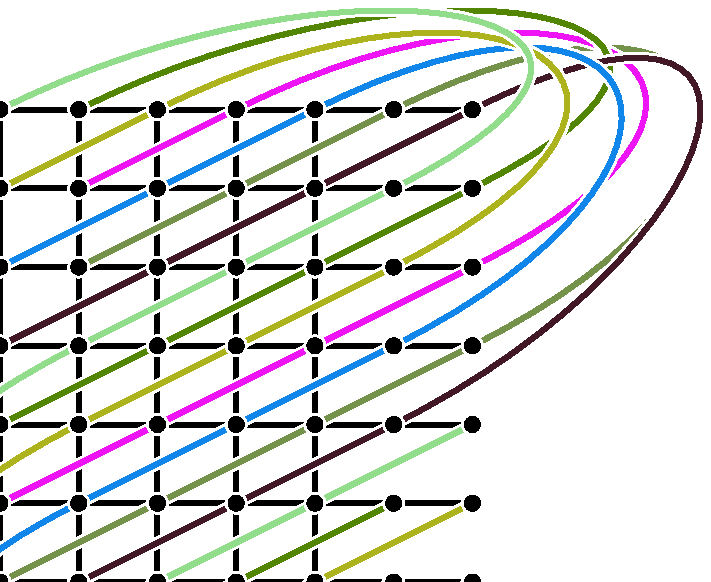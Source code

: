 beginfig(1);

    tracingonline := 1;
    numeric u, N;
    N := 7;
    u := 1cm;


    vardef sort_by_min(expr l)(suffix p) = 
        path swp;
        for i=0 upto l-1: 
            for j=i+1 upto l:
                show(j);
                if (ypart point 0 of p[i]) < (ypart point 0 of p[j]):
                    swp := p[i];
                    p[i] := p[j];
                    p[j] := swp;
                fi;
            endfor;
        endfor;
        p
    enddef;

    def build_line(expr d, b) = 
        numeric ii;
        ii := 0;
        path pp[];
        pair r, q;
        pp[ii] := (0,b);
        for i=0 upto N-1:
            q := point length(pp[ii]) of pp[ii] + d;
            r := (xpart q mod N, ypart q mod N);
            if q=r:
                pp[ii] := pp[ii]--r;
            else:
                ii := ii+1;
                pp[ii] := r;
            fi;
        endfor;
        pp := sort_by_min(ii-1)(pp);

        pair dd, ee;
        dd := 5*unitvector d;
        ee := dd rotated 180;
        path qq;
        qq := pp[0] for i=1 upto ii-1:  
                if odd i: 
                    .. controls ((point length(pp[i-1]) of pp[i-1]) + dd) 
                    and ((point 0 of reverse(pp[i])) + dd) .. reverse(pp[i])
                else: 
                    .. controls ((point length(reverse(pp[i-1])) of reverse(pp[i-1])) - dd) 
                    and ((point 0 of pp[i]) - dd) .. pp[i] 
                fi
            endfor;
        drawit(qq scaled u);
    enddef;

    def drawit(expr p) = 
        draw p withpen pencircle scaled 4pt withcolor white;
        draw p withpen pencircle scaled 2pt;
    enddef;

    color c;

    c := (uniformdeviate(1), uniformdeviate(1), uniformdeviate(1));
    drawoptions(withcolor black);
    for i=0 upto 4:
        drawit (((i,0)--(i,N-1)) scaled u);
    endfor;
    c := (uniformdeviate(1), uniformdeviate(1), uniformdeviate(1));
    drawoptions(withcolor black);
    for i=0 upto N-1:
        drawit (((0,i)--(N-1,i)) scaled u);
    endfor;


    for i=2:
        for k=0 upto N-1:
            c := (uniformdeviate(1), uniformdeviate(1), uniformdeviate(1));
            drawoptions(withcolor c);
            build_line((i,1), k);
        endfor;
    endfor;



    drawoptions(withcolor black);
    for i=0 upto N-1:
        for j=0 upto N-1:
            draw (i,j) scaled u withpen pencircle scaled 8pt withcolor white;
            draw (i,j) scaled u withpen pencircle scaled 6pt;
        endfor;
    endfor;

endfig;
end;